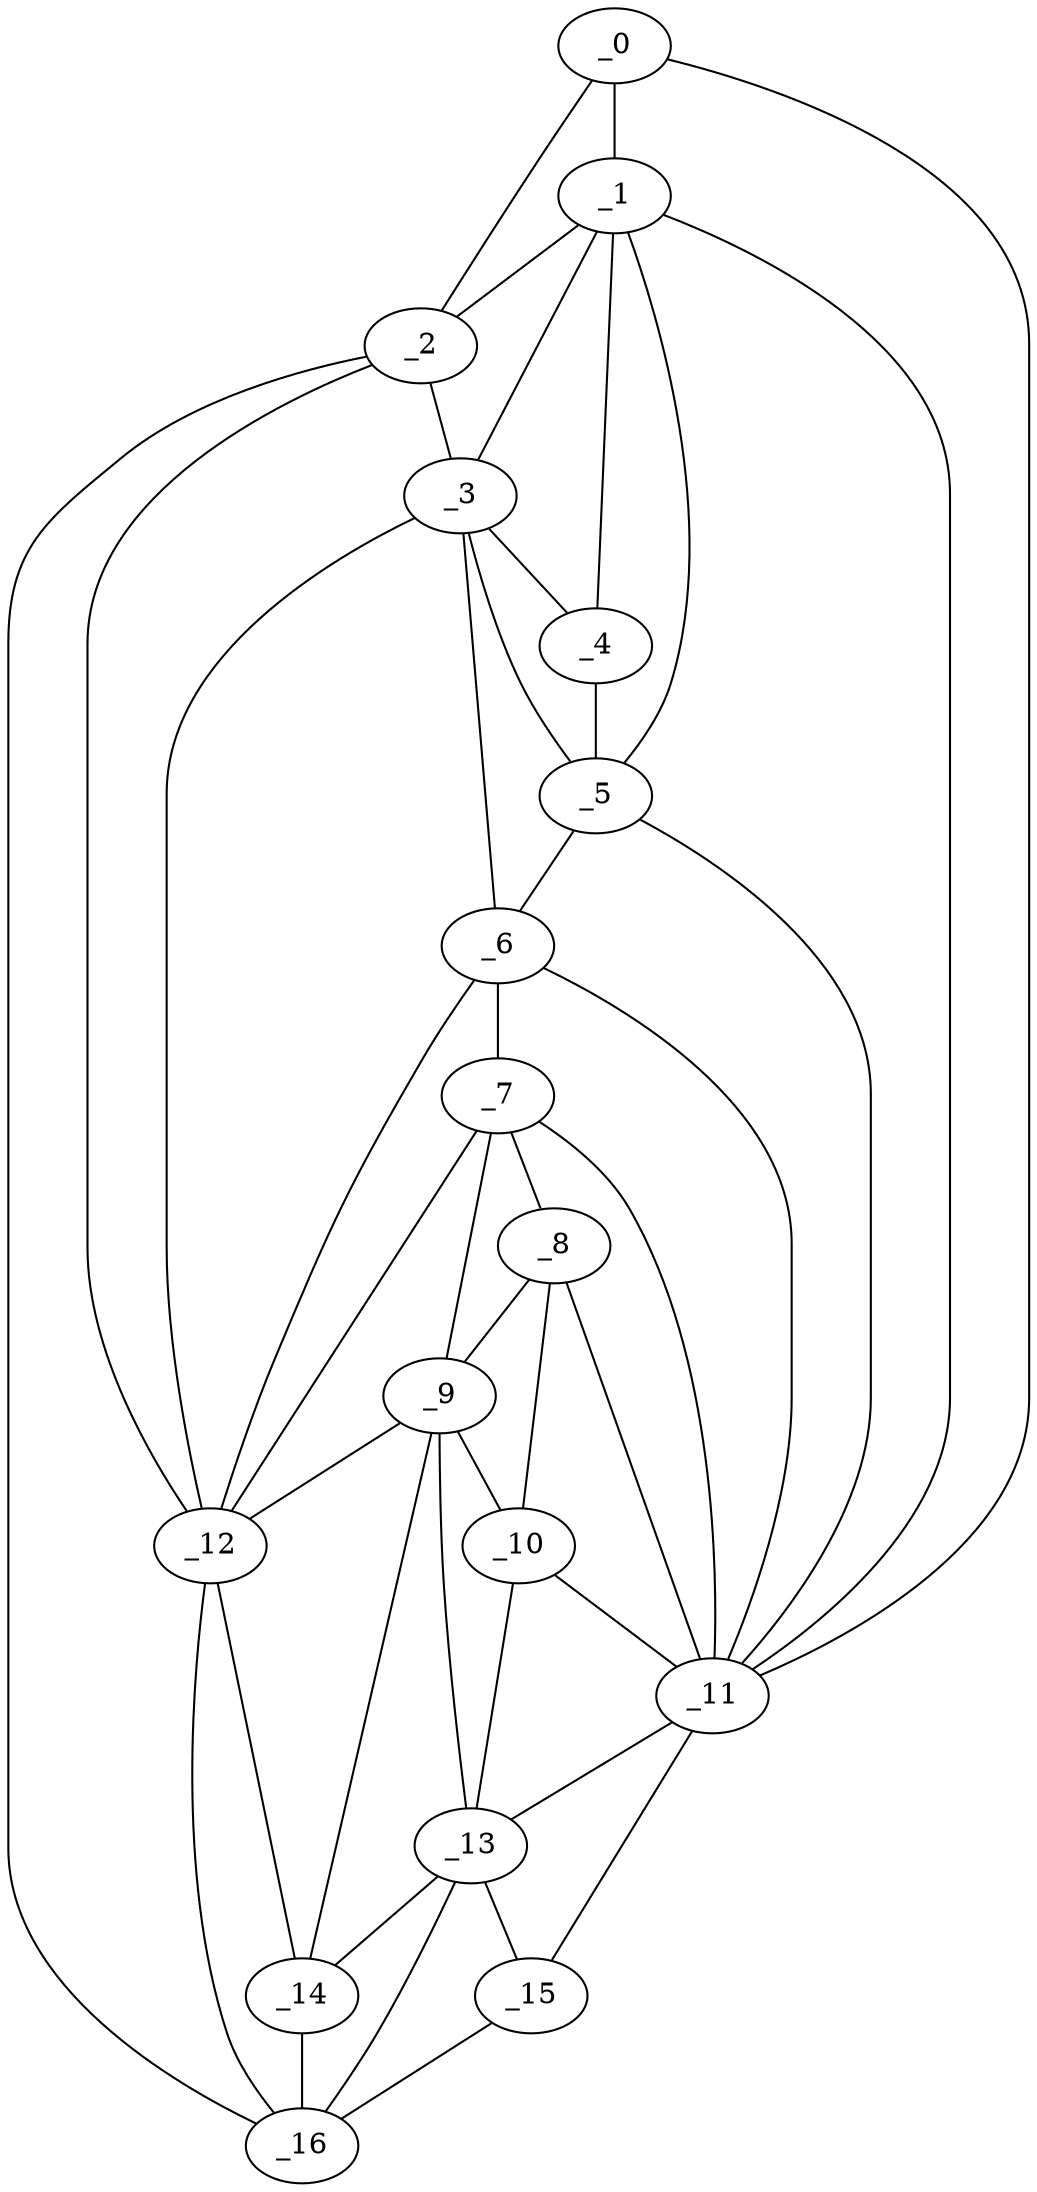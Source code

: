 graph "obj98__125.gxl" {
	_0	 [x=6,
		y=70];
	_1	 [x=23,
		y=66];
	_0 -- _1	 [valence=2];
	_2	 [x=39,
		y=98];
	_0 -- _2	 [valence=1];
	_11	 [x=93,
		y=28];
	_0 -- _11	 [valence=1];
	_1 -- _2	 [valence=2];
	_3	 [x=40,
		y=80];
	_1 -- _3	 [valence=2];
	_4	 [x=41,
		y=61];
	_1 -- _4	 [valence=2];
	_5	 [x=47,
		y=58];
	_1 -- _5	 [valence=2];
	_1 -- _11	 [valence=2];
	_2 -- _3	 [valence=2];
	_12	 [x=94,
		y=70];
	_2 -- _12	 [valence=1];
	_16	 [x=124,
		y=55];
	_2 -- _16	 [valence=1];
	_3 -- _4	 [valence=1];
	_3 -- _5	 [valence=2];
	_6	 [x=58,
		y=53];
	_3 -- _6	 [valence=1];
	_3 -- _12	 [valence=2];
	_4 -- _5	 [valence=2];
	_5 -- _6	 [valence=1];
	_5 -- _11	 [valence=2];
	_7	 [x=69,
		y=48];
	_6 -- _7	 [valence=1];
	_6 -- _11	 [valence=2];
	_6 -- _12	 [valence=2];
	_8	 [x=84,
		y=40];
	_7 -- _8	 [valence=2];
	_9	 [x=91,
		y=55];
	_7 -- _9	 [valence=1];
	_7 -- _11	 [valence=2];
	_7 -- _12	 [valence=1];
	_8 -- _9	 [valence=2];
	_10	 [x=92,
		y=39];
	_8 -- _10	 [valence=2];
	_8 -- _11	 [valence=2];
	_9 -- _10	 [valence=1];
	_9 -- _12	 [valence=2];
	_13	 [x=113,
		y=44];
	_9 -- _13	 [valence=2];
	_14	 [x=113,
		y=60];
	_9 -- _14	 [valence=2];
	_10 -- _11	 [valence=1];
	_10 -- _13	 [valence=2];
	_11 -- _13	 [valence=1];
	_15	 [x=124,
		y=37];
	_11 -- _15	 [valence=1];
	_12 -- _14	 [valence=1];
	_12 -- _16	 [valence=2];
	_13 -- _14	 [valence=2];
	_13 -- _15	 [valence=2];
	_13 -- _16	 [valence=1];
	_14 -- _16	 [valence=1];
	_15 -- _16	 [valence=1];
}
